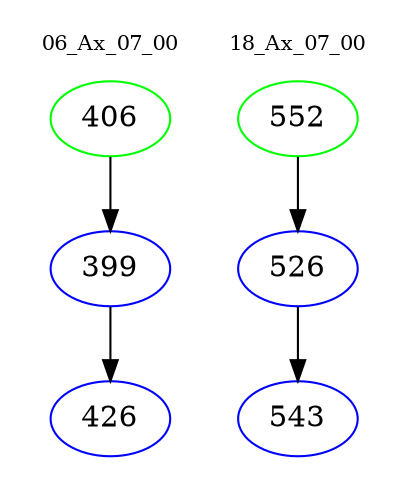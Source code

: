 digraph{
subgraph cluster_0 {
color = white
label = "06_Ax_07_00";
fontsize=10;
T0_406 [label="406", color="green"]
T0_406 -> T0_399 [color="black"]
T0_399 [label="399", color="blue"]
T0_399 -> T0_426 [color="black"]
T0_426 [label="426", color="blue"]
}
subgraph cluster_1 {
color = white
label = "18_Ax_07_00";
fontsize=10;
T1_552 [label="552", color="green"]
T1_552 -> T1_526 [color="black"]
T1_526 [label="526", color="blue"]
T1_526 -> T1_543 [color="black"]
T1_543 [label="543", color="blue"]
}
}
